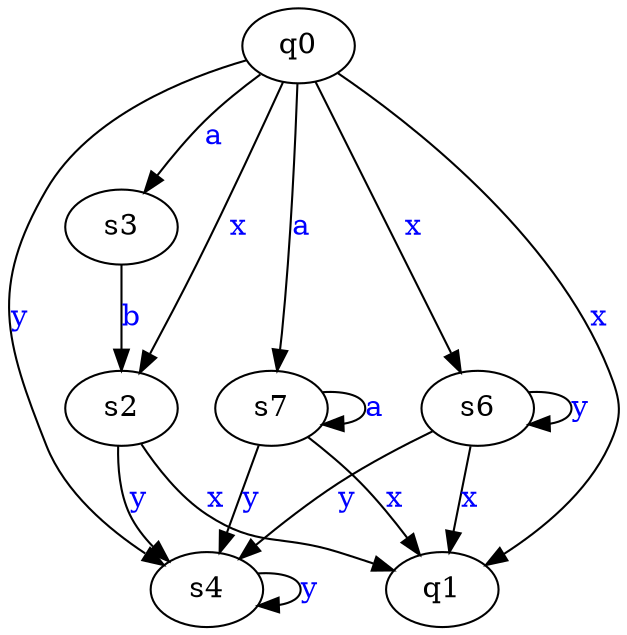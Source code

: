 digraph G {
	"q0"->"s4"[ label=<<font color="blue">y</font>> ];
	"q0"->"s3"[ label=<<font color="blue">a</font>> ];
	"s2"->"q1"[ label=<<font color="blue">x</font>> ];
	"s2"->"s4"[ label=<<font color="blue">y</font>> ];
	"s3"->"s2"[ label=<<font color="blue">b</font>> ];
	"s6"->"s6"[ label=<<font color="blue">y</font>> ];
	"s7"->"q1"[ label=<<font color="blue">x</font>> ];
	"q0"->"s6"[ label=<<font color="blue">x</font>> ];
	"s6"->"s4"[ label=<<font color="blue">y</font>> ];
	"s7"->"s7"[ label=<<font color="blue">a</font>> ];
	"q0"->"s7"[ label=<<font color="blue">a</font>> ];
	"s6"->"q1"[ label=<<font color="blue">x</font>> ];
	"s7"->"s4"[ label=<<font color="blue">y</font>> ];
	"s4"->"s4"[ label=<<font color="blue">y</font>> ];
	"q0"->"s2"[ label=<<font color="blue">x</font>> ];
	"q0"->"q1"[ label=<<font color="blue">x</font>> ];
	"q0";
	"q1";
	"s2";
	"s3";
	"s4";
	"s6";
	"s7";

}
